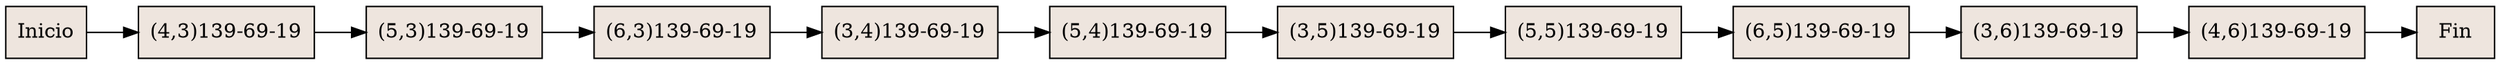 digraph LinearColumn {rankdir = "LR";
0[shape=record, style=filled, fillcolor=seashell2,label=" Inicio"];
1[shape=record, style=filled, fillcolor=seashell2,label=" (4,3)139-69-19"];
0->1;
1[shape=record, style=filled, fillcolor=seashell2,label=" (4,3)139-69-19"];
1->2;
2[shape=record, style=filled, fillcolor=seashell2,label=" (5,3)139-69-19"];
2->3;
3[shape=record, style=filled, fillcolor=seashell2,label=" (6,3)139-69-19"];
3->4;
4[shape=record, style=filled, fillcolor=seashell2,label=" (3,4)139-69-19"];
4->5;
5[shape=record, style=filled, fillcolor=seashell2,label=" (5,4)139-69-19"];
5->6;
6[shape=record, style=filled, fillcolor=seashell2,label=" (3,5)139-69-19"];
6->7;
7[shape=record, style=filled, fillcolor=seashell2,label=" (5,5)139-69-19"];
7->8;
8[shape=record, style=filled, fillcolor=seashell2,label=" (6,5)139-69-19"];
8->9;
9[shape=record, style=filled, fillcolor=seashell2,label=" (3,6)139-69-19"];
9->10;
10[shape=record, style=filled, fillcolor=seashell2,label=" (4,6)139-69-19"];
10->11;
11[shape=record, style=filled, fillcolor=seashell2,label=" Fin"];
}
